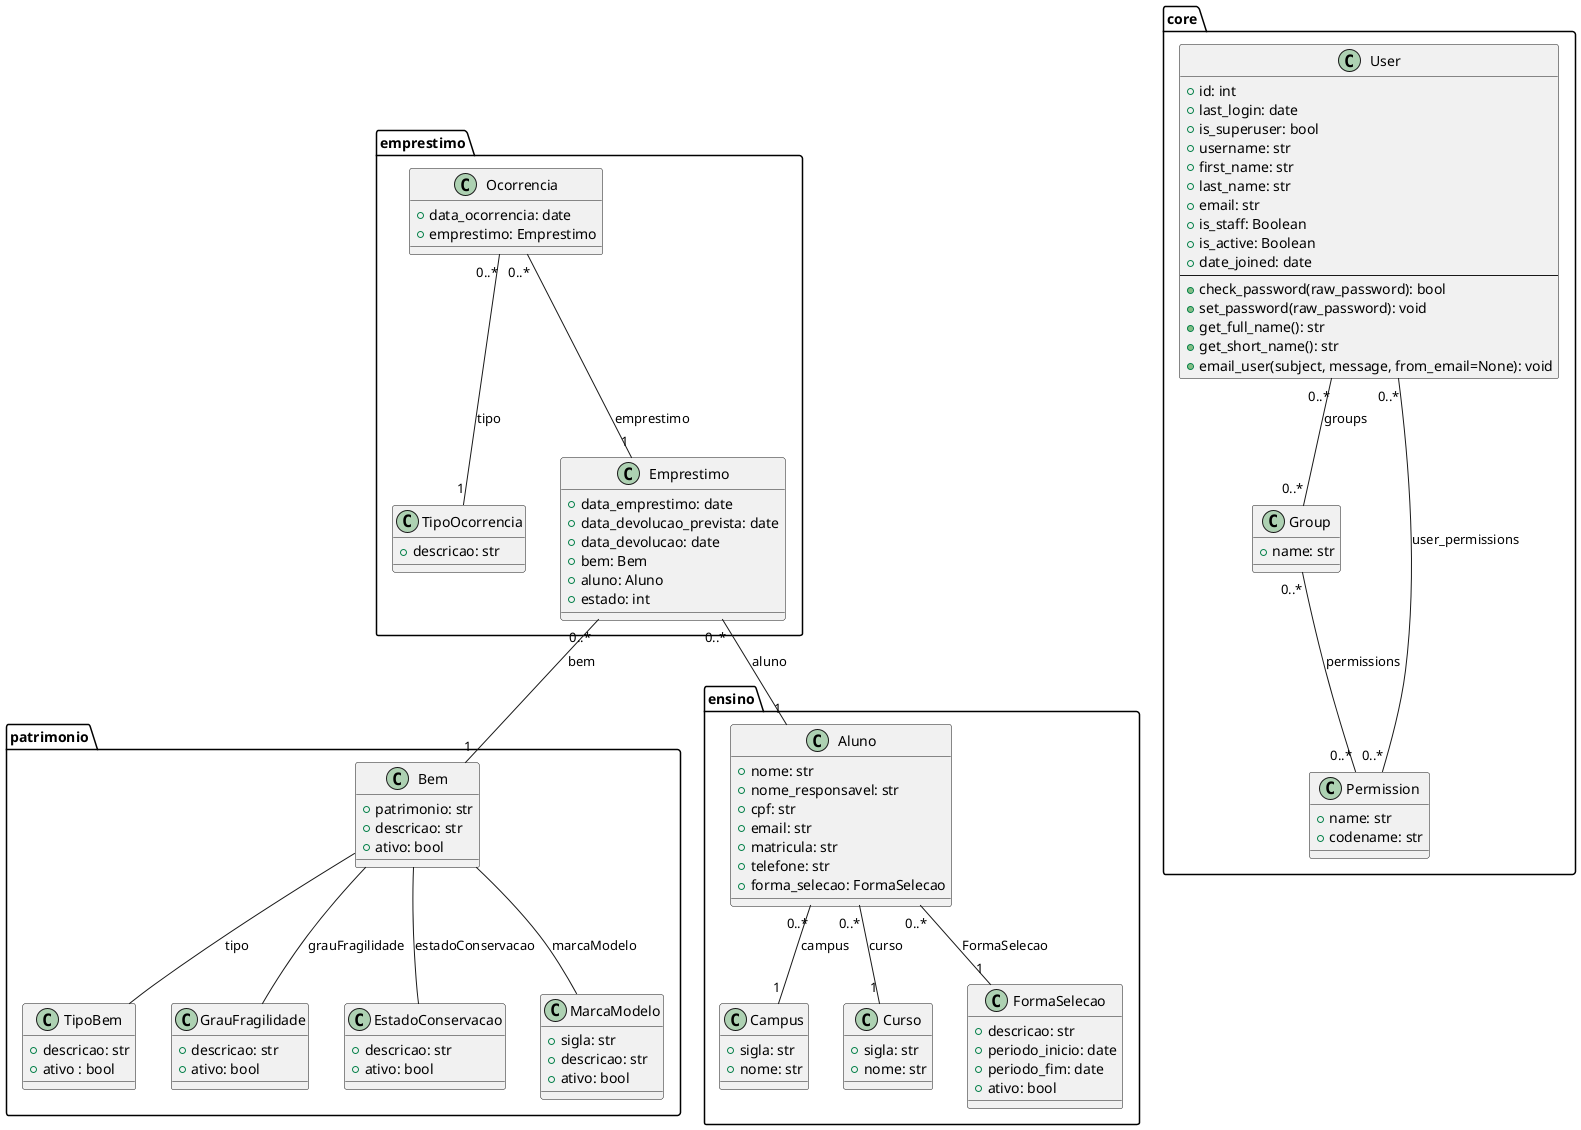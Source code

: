 @startuml classes

package "patrimonio" {
    class TipoBem {
        +descricao: str
        +ativo : bool
    }

    class GrauFragilidade {
        +descricao: str
        +ativo: bool
    }

    class EstadoConservacao {
        +descricao: str
        +ativo: bool
    }

    class MarcaModelo {
        +sigla: str
        +descricao: str
        +ativo: bool
    }

    class Bem {
        +patrimonio: str
        +descricao: str
        +ativo: bool
    }

    Bem -- TipoBem : "tipo"
    Bem -- GrauFragilidade : "grauFragilidade"
    Bem -- EstadoConservacao : "estadoConservacao"
    Bem -- MarcaModelo : "marcaModelo"
}

package "core" {
    class User {
        +id: int
        +last_login: date
        +is_superuser: bool
        +username: str
        +first_name: str
        +last_name: str
        +email: str
        +is_staff: Boolean
        +is_active: Boolean
        +date_joined: date
        --
        +check_password(raw_password): bool
        +set_password(raw_password): void
        +get_full_name(): str
        +get_short_name(): str
        +email_user(subject, message, from_email=None): void
    }

    class Group {
        +name: str
    }

    class Permission {
        +name: str
        +codename: str
    }

    User "0..*" -- "0..*" Group : "groups"
    User "0..*" -- "0..*" Permission : "user_permissions"
    Group "0..*" -- "0..*" Permission : "permissions"

}

package "ensino" {
    class Campus {
        +sigla: str
        +nome: str
    }

    class Curso {
        +sigla: str
        +nome: str
    }

    class FormaSelecao {
        +descricao: str
        +periodo_inicio: date
        +periodo_fim: date
        +ativo: bool
    }

    class Aluno {
        +nome: str
        +nome_responsavel: str
        +cpf: str
        +email: str
        +matricula: str
        +telefone: str
        +forma_selecao: FormaSelecao
    }

    Aluno "0..*" -- "1" FormaSelecao : "FormaSelecao"
    Aluno "0..*" -- "1" Campus : "campus"
    Aluno "0..*" -- "1" Curso : "curso"
}

package "emprestimo" {
    class TipoOcorrencia {
        +descricao: str
    }
    class Ocorrencia {
        +data_ocorrencia: date
        +emprestimo: Emprestimo
    }
    class Emprestimo {
        +data_emprestimo: date
        +data_devolucao_prevista: date
        +data_devolucao: date
        +bem: Bem
        +aluno: Aluno
        +estado: int
    }

    Emprestimo "0..*" -- "1" Bem : "bem"
    Emprestimo "0..*" -- "1" Aluno : "aluno"

    Ocorrencia "0..*" -- "1" TipoOcorrencia : "tipo"
    Ocorrencia "0..*" -- "1" Emprestimo : "emprestimo"
}

@enduml
